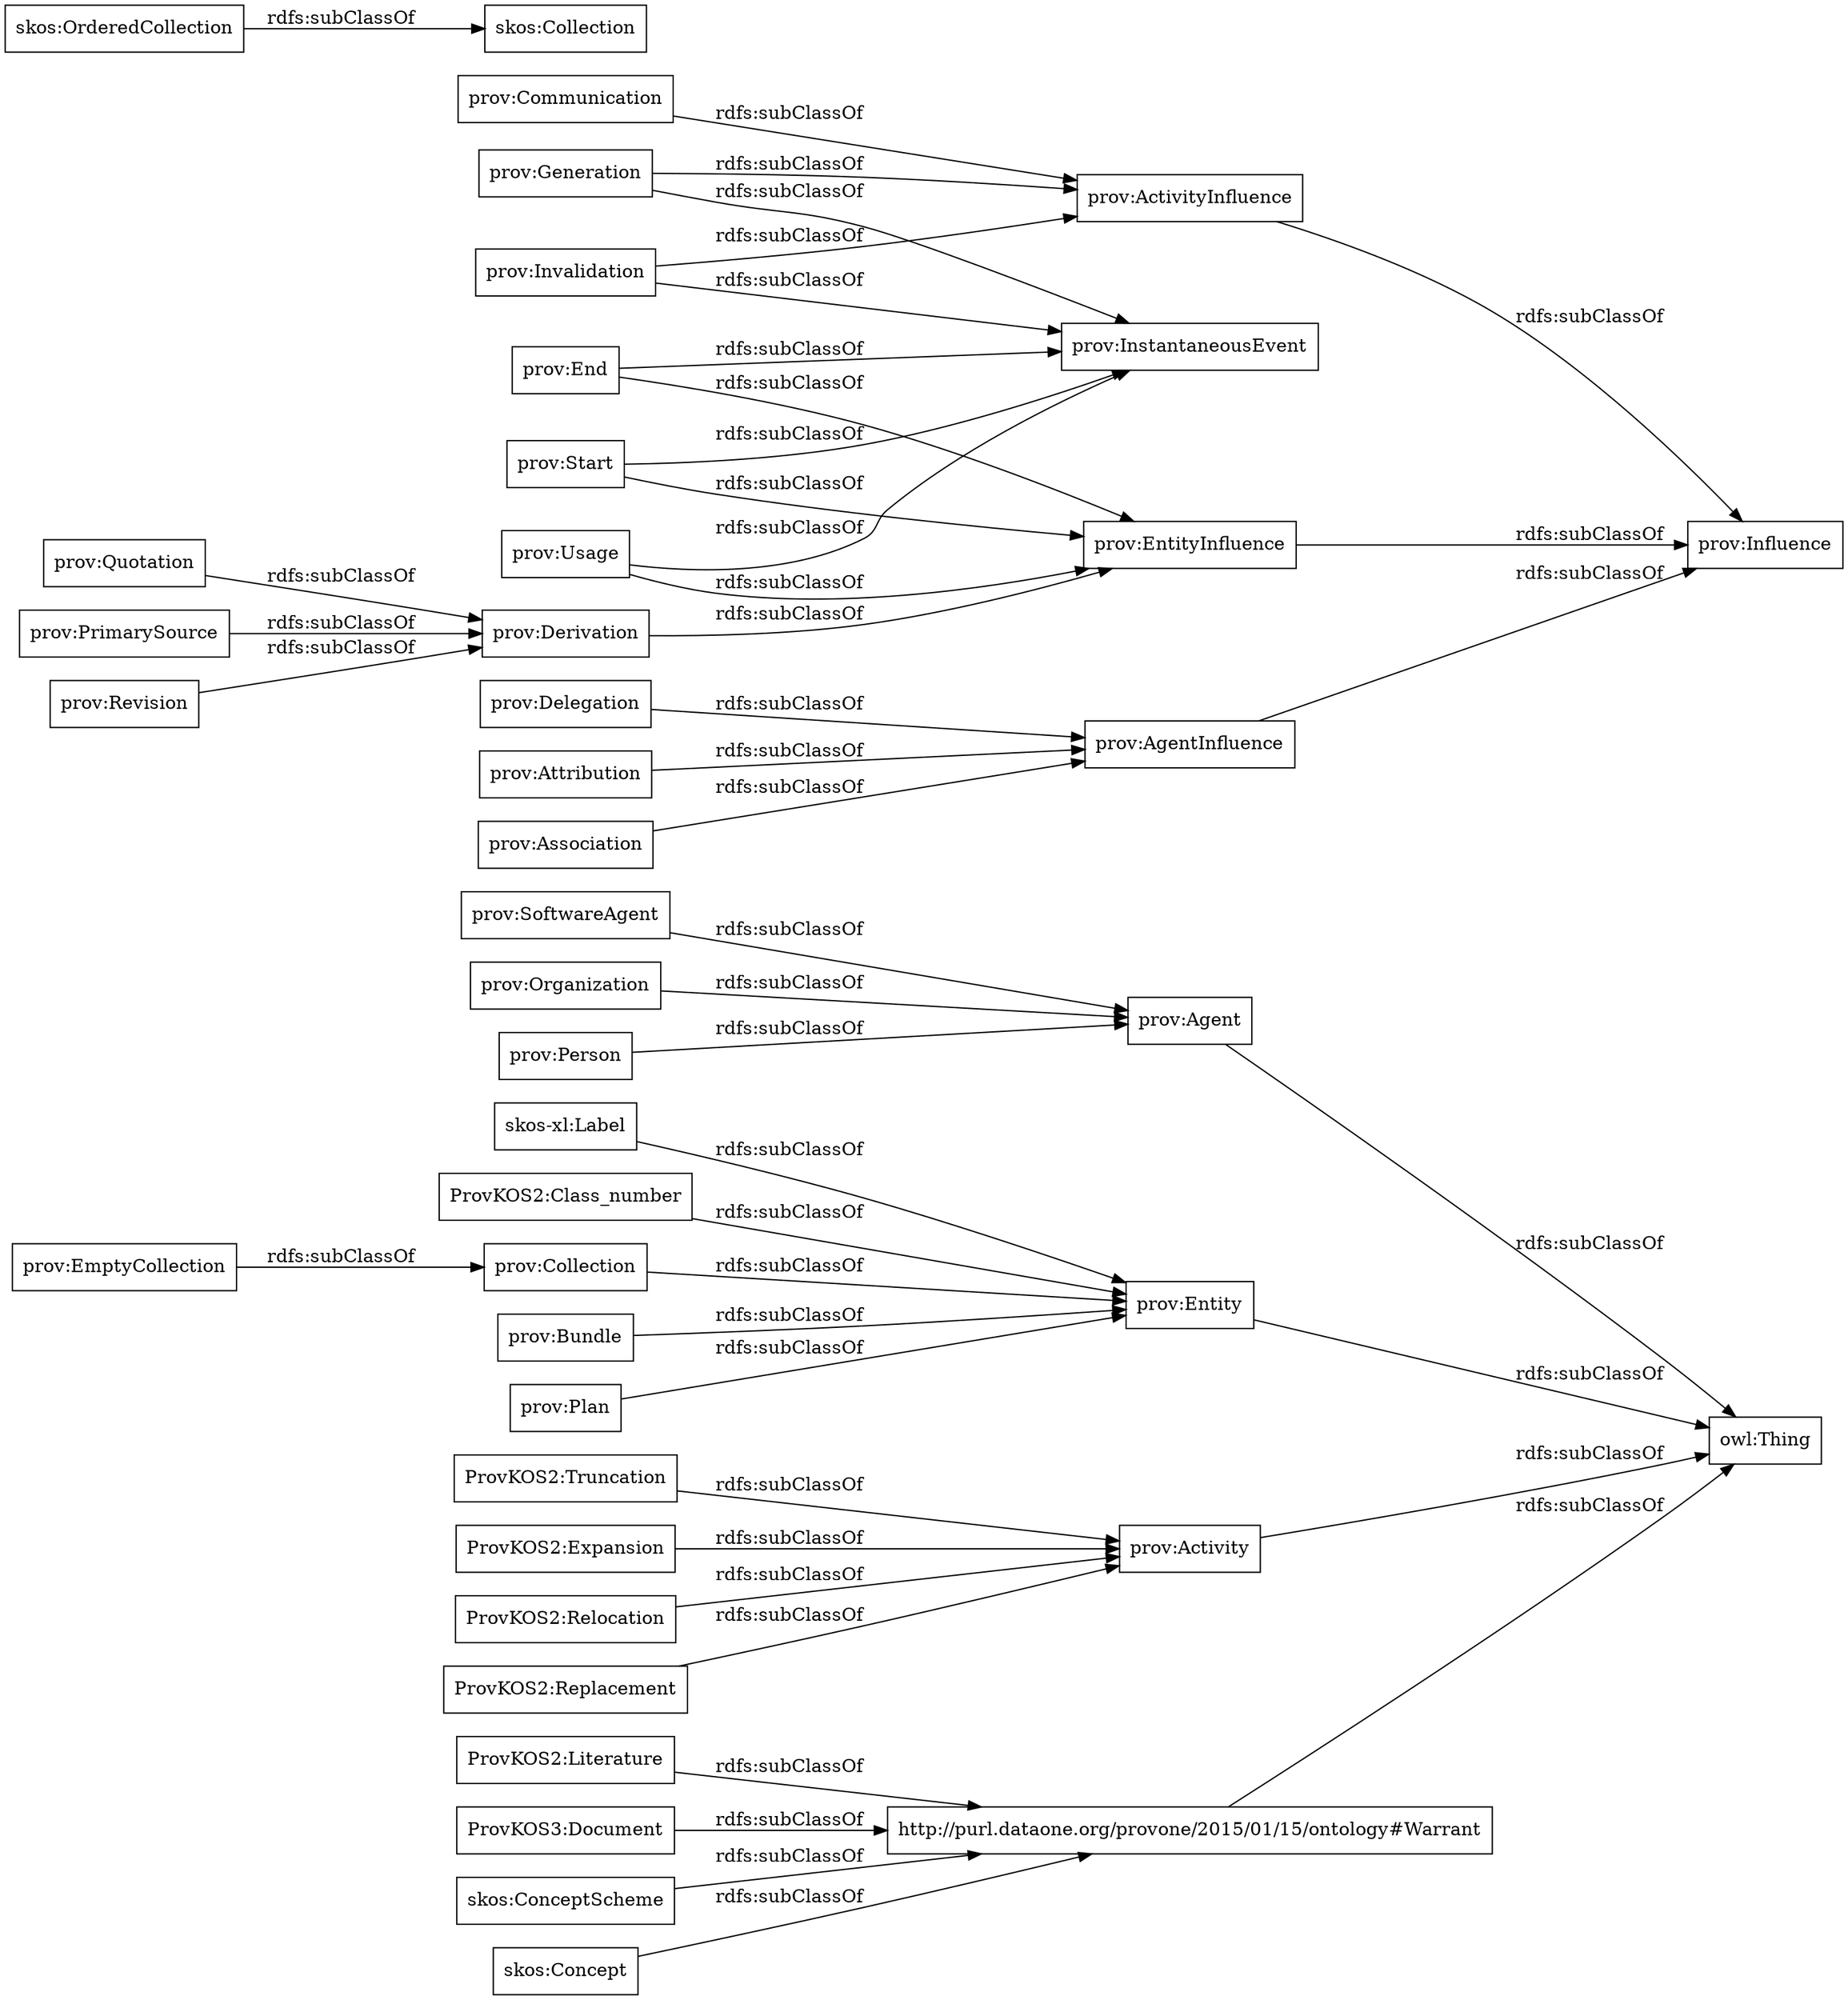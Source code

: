 digraph ar2dtool_diagram { 
rankdir=LR;
size="1000"
node [shape = rectangle, color="black"]; "http://purl.dataone.org/provone/2015/01/15/ontology#Warrant" "ProvKOS2:Truncation" "ProvKOS2:Expansion" "prov:Agent" "ProvKOS2:Literature" "ProvKOS2:Relocation" "prov:SoftwareAgent" "prov:Organization" "prov:Entity" "ProvKOS3:Document" "skos-xl:Label" "prov:Activity" "ProvKOS2:Replacement" "prov:Person" "ProvKOS2:Class_number" "prov:Influence" "prov:End" "prov:Derivation" "prov:Quotation" "prov:Collection" "prov:InstantaneousEvent" "prov:Delegation" "prov:Invalidation" "prov:Bundle" "prov:Usage" "prov:Attribution" "prov:PrimarySource" "owl:Thing" "prov:ActivityInfluence" "prov:EmptyCollection" "prov:Revision" "prov:Communication" "prov:Association" "prov:Start" "prov:Plan" "prov:EntityInfluence" "prov:AgentInfluence" "prov:Generation" "skos:OrderedCollection" "skos:Collection" "skos:ConceptScheme" "skos:Concept" ; /*classes style*/
	"prov:Revision" -> "prov:Derivation" [ label = "rdfs:subClassOf" ];
	"skos:Concept" -> "http://purl.dataone.org/provone/2015/01/15/ontology#Warrant" [ label = "rdfs:subClassOf" ];
	"prov:Association" -> "prov:AgentInfluence" [ label = "rdfs:subClassOf" ];
	"prov:EmptyCollection" -> "prov:Collection" [ label = "rdfs:subClassOf" ];
	"prov:Derivation" -> "prov:EntityInfluence" [ label = "rdfs:subClassOf" ];
	"prov:Plan" -> "prov:Entity" [ label = "rdfs:subClassOf" ];
	"skos:ConceptScheme" -> "http://purl.dataone.org/provone/2015/01/15/ontology#Warrant" [ label = "rdfs:subClassOf" ];
	"ProvKOS2:Replacement" -> "prov:Activity" [ label = "rdfs:subClassOf" ];
	"prov:Attribution" -> "prov:AgentInfluence" [ label = "rdfs:subClassOf" ];
	"prov:Bundle" -> "prov:Entity" [ label = "rdfs:subClassOf" ];
	"prov:Communication" -> "prov:ActivityInfluence" [ label = "rdfs:subClassOf" ];
	"prov:EntityInfluence" -> "prov:Influence" [ label = "rdfs:subClassOf" ];
	"prov:PrimarySource" -> "prov:Derivation" [ label = "rdfs:subClassOf" ];
	"prov:SoftwareAgent" -> "prov:Agent" [ label = "rdfs:subClassOf" ];
	"http://purl.dataone.org/provone/2015/01/15/ontology#Warrant" -> "owl:Thing" [ label = "rdfs:subClassOf" ];
	"prov:Person" -> "prov:Agent" [ label = "rdfs:subClassOf" ];
	"prov:Start" -> "prov:EntityInfluence" [ label = "rdfs:subClassOf" ];
	"prov:Start" -> "prov:InstantaneousEvent" [ label = "rdfs:subClassOf" ];
	"prov:Usage" -> "prov:InstantaneousEvent" [ label = "rdfs:subClassOf" ];
	"prov:Usage" -> "prov:EntityInfluence" [ label = "rdfs:subClassOf" ];
	"prov:Invalidation" -> "prov:ActivityInfluence" [ label = "rdfs:subClassOf" ];
	"prov:Invalidation" -> "prov:InstantaneousEvent" [ label = "rdfs:subClassOf" ];
	"ProvKOS2:Truncation" -> "prov:Activity" [ label = "rdfs:subClassOf" ];
	"ProvKOS2:Class_number" -> "prov:Entity" [ label = "rdfs:subClassOf" ];
	"prov:Generation" -> "prov:ActivityInfluence" [ label = "rdfs:subClassOf" ];
	"prov:Generation" -> "prov:InstantaneousEvent" [ label = "rdfs:subClassOf" ];
	"prov:AgentInfluence" -> "prov:Influence" [ label = "rdfs:subClassOf" ];
	"skos:OrderedCollection" -> "skos:Collection" [ label = "rdfs:subClassOf" ];
	"ProvKOS2:Relocation" -> "prov:Activity" [ label = "rdfs:subClassOf" ];
	"prov:Entity" -> "owl:Thing" [ label = "rdfs:subClassOf" ];
	"prov:Quotation" -> "prov:Derivation" [ label = "rdfs:subClassOf" ];
	"ProvKOS3:Document" -> "http://purl.dataone.org/provone/2015/01/15/ontology#Warrant" [ label = "rdfs:subClassOf" ];
	"prov:Collection" -> "prov:Entity" [ label = "rdfs:subClassOf" ];
	"prov:Agent" -> "owl:Thing" [ label = "rdfs:subClassOf" ];
	"prov:Activity" -> "owl:Thing" [ label = "rdfs:subClassOf" ];
	"ProvKOS2:Expansion" -> "prov:Activity" [ label = "rdfs:subClassOf" ];
	"prov:Organization" -> "prov:Agent" [ label = "rdfs:subClassOf" ];
	"prov:End" -> "prov:EntityInfluence" [ label = "rdfs:subClassOf" ];
	"prov:End" -> "prov:InstantaneousEvent" [ label = "rdfs:subClassOf" ];
	"skos-xl:Label" -> "prov:Entity" [ label = "rdfs:subClassOf" ];
	"ProvKOS2:Literature" -> "http://purl.dataone.org/provone/2015/01/15/ontology#Warrant" [ label = "rdfs:subClassOf" ];
	"prov:ActivityInfluence" -> "prov:Influence" [ label = "rdfs:subClassOf" ];
	"prov:Delegation" -> "prov:AgentInfluence" [ label = "rdfs:subClassOf" ];

}
